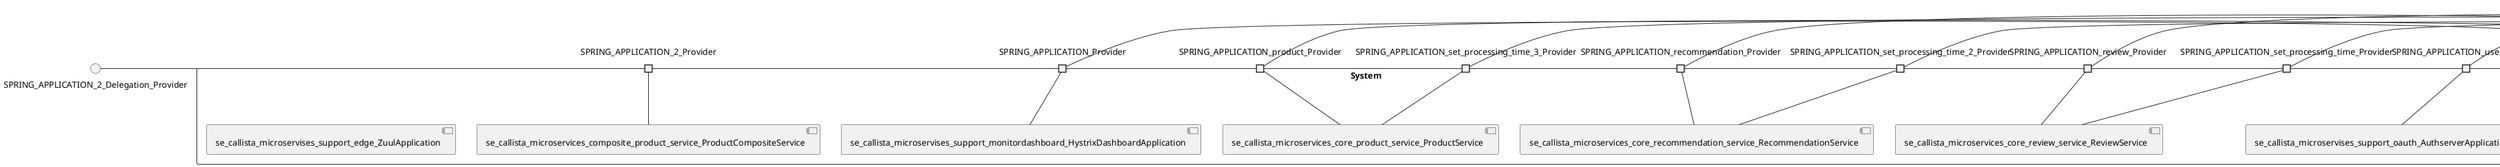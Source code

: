 @startuml
skinparam fixCircleLabelOverlapping true
skinparam componentStyle uml2
() SPRING_APPLICATION_2_Delegation_Provider
() SPRING_APPLICATION_Delegation_Provider
() SPRING_APPLICATION_product_Delegation_Provider
() SPRING_APPLICATION_recommendation_Delegation_Provider
() SPRING_APPLICATION_review_Delegation_Provider
() SPRING_APPLICATION_set_processing_time_2_Delegation_Provider
() SPRING_APPLICATION_set_processing_time_3_Delegation_Provider
() SPRING_APPLICATION_set_processing_time_Delegation_Provider
() SPRING_APPLICATION_user_Delegation_Provider
rectangle System {
[se_callista_microservices_composite_product_service_ProductCompositeService] [[callistaenterprise-blog-microservices.repository#_-X6E_umDEe643K7oTqfpdw]]
[se_callista_microservices_core_product_service_ProductService] [[callistaenterprise-blog-microservices.repository#_-X6E_umDEe643K7oTqfpdw]]
[se_callista_microservices_core_recommendation_service_RecommendationService] [[callistaenterprise-blog-microservices.repository#_-X6E_umDEe643K7oTqfpdw]]
[se_callista_microservices_core_review_service_ReviewService] [[callistaenterprise-blog-microservices.repository#_-X6E_umDEe643K7oTqfpdw]]
[se_callista_microservises_support_edge_ZuulApplication] [[callistaenterprise-blog-microservices.repository#_-X6E_umDEe643K7oTqfpdw]]
[se_callista_microservises_support_monitordashboard_HystrixDashboardApplication] [[callistaenterprise-blog-microservices.repository#_-X6E_umDEe643K7oTqfpdw]]
[se_callista_microservises_support_oauth_AuthserverApplication] [[callistaenterprise-blog-microservices.repository#_-X6E_umDEe643K7oTqfpdw]]
port SPRING_APPLICATION_2_Provider
SPRING_APPLICATION_2_Delegation_Provider - SPRING_APPLICATION_2_Provider
SPRING_APPLICATION_2_Provider - [se_callista_microservices_composite_product_service_ProductCompositeService]
port SPRING_APPLICATION_Provider
SPRING_APPLICATION_Delegation_Provider - SPRING_APPLICATION_Provider
SPRING_APPLICATION_Provider - [se_callista_microservises_support_monitordashboard_HystrixDashboardApplication]
port SPRING_APPLICATION_product_Provider
SPRING_APPLICATION_product_Delegation_Provider - SPRING_APPLICATION_product_Provider
SPRING_APPLICATION_product_Provider - [se_callista_microservices_core_product_service_ProductService]
port SPRING_APPLICATION_recommendation_Provider
SPRING_APPLICATION_recommendation_Delegation_Provider - SPRING_APPLICATION_recommendation_Provider
SPRING_APPLICATION_recommendation_Provider - [se_callista_microservices_core_recommendation_service_RecommendationService]
port SPRING_APPLICATION_review_Provider
SPRING_APPLICATION_review_Delegation_Provider - SPRING_APPLICATION_review_Provider
SPRING_APPLICATION_review_Provider - [se_callista_microservices_core_review_service_ReviewService]
port SPRING_APPLICATION_set_processing_time_2_Provider
SPRING_APPLICATION_set_processing_time_2_Delegation_Provider - SPRING_APPLICATION_set_processing_time_2_Provider
SPRING_APPLICATION_set_processing_time_2_Provider - [se_callista_microservices_core_recommendation_service_RecommendationService]
port SPRING_APPLICATION_set_processing_time_3_Provider
SPRING_APPLICATION_set_processing_time_3_Delegation_Provider - SPRING_APPLICATION_set_processing_time_3_Provider
SPRING_APPLICATION_set_processing_time_3_Provider - [se_callista_microservices_core_product_service_ProductService]
port SPRING_APPLICATION_set_processing_time_Provider
SPRING_APPLICATION_set_processing_time_Delegation_Provider - SPRING_APPLICATION_set_processing_time_Provider
SPRING_APPLICATION_set_processing_time_Provider - [se_callista_microservices_core_review_service_ReviewService]
port SPRING_APPLICATION_user_Provider
SPRING_APPLICATION_user_Delegation_Provider - SPRING_APPLICATION_user_Provider
SPRING_APPLICATION_user_Provider - [se_callista_microservises_support_oauth_AuthserverApplication]
}

@enduml
